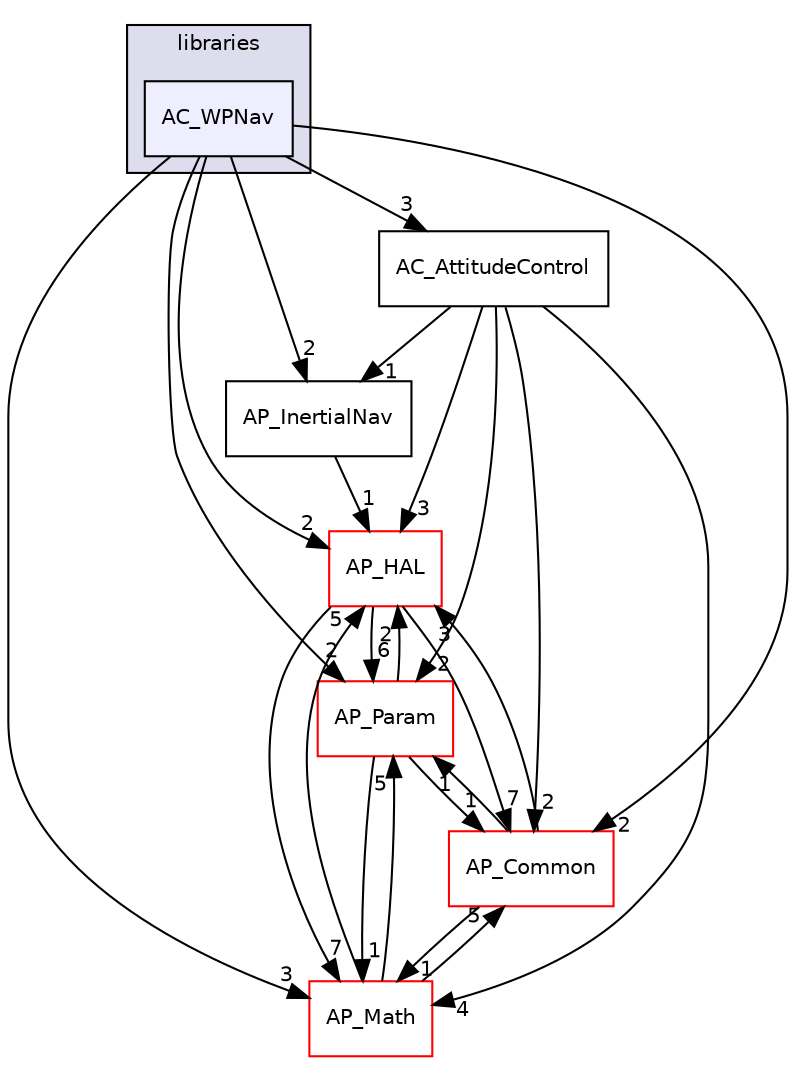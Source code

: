 digraph "libraries/AC_WPNav" {
  compound=true
  node [ fontsize="10", fontname="Helvetica"];
  edge [ labelfontsize="10", labelfontname="Helvetica"];
  subgraph clusterdir_bc0718b08fb2015b8e59c47b2805f60c {
    graph [ bgcolor="#ddddee", pencolor="black", label="libraries" fontname="Helvetica", fontsize="10", URL="dir_bc0718b08fb2015b8e59c47b2805f60c.html"]
  dir_5cde218765bee285f5f28a6d4508184e [shape=box, label="AC_WPNav", style="filled", fillcolor="#eeeeff", pencolor="black", URL="dir_5cde218765bee285f5f28a6d4508184e.html"];
  }
  dir_1cbc10423b2512b31103883361e0123b [shape=box label="AP_HAL" fillcolor="white" style="filled" color="red" URL="dir_1cbc10423b2512b31103883361e0123b.html"];
  dir_e2bd83a63617af771129da87c3dea2f2 [shape=box label="AP_InertialNav" URL="dir_e2bd83a63617af771129da87c3dea2f2.html"];
  dir_200d929b8d5577e7f19dc05ce443c612 [shape=box label="AP_Param" fillcolor="white" style="filled" color="red" URL="dir_200d929b8d5577e7f19dc05ce443c612.html"];
  dir_c50d09644f1928d7bdd0d8bb236183c6 [shape=box label="AC_AttitudeControl" URL="dir_c50d09644f1928d7bdd0d8bb236183c6.html"];
  dir_93fb9127672489656ce87df72f6e986d [shape=box label="AP_Math" fillcolor="white" style="filled" color="red" URL="dir_93fb9127672489656ce87df72f6e986d.html"];
  dir_df3f4256615fd4197927a84a019a8bd8 [shape=box label="AP_Common" fillcolor="white" style="filled" color="red" URL="dir_df3f4256615fd4197927a84a019a8bd8.html"];
  dir_1cbc10423b2512b31103883361e0123b->dir_200d929b8d5577e7f19dc05ce443c612 [headlabel="6", labeldistance=1.5 headhref="dir_000044_000144.html"];
  dir_1cbc10423b2512b31103883361e0123b->dir_93fb9127672489656ce87df72f6e986d [headlabel="7", labeldistance=1.5 headhref="dir_000044_000111.html"];
  dir_1cbc10423b2512b31103883361e0123b->dir_df3f4256615fd4197927a84a019a8bd8 [headlabel="7", labeldistance=1.5 headhref="dir_000044_000028.html"];
  dir_e2bd83a63617af771129da87c3dea2f2->dir_1cbc10423b2512b31103883361e0123b [headlabel="1", labeldistance=1.5 headhref="dir_000102_000044.html"];
  dir_200d929b8d5577e7f19dc05ce443c612->dir_1cbc10423b2512b31103883361e0123b [headlabel="2", labeldistance=1.5 headhref="dir_000144_000044.html"];
  dir_200d929b8d5577e7f19dc05ce443c612->dir_93fb9127672489656ce87df72f6e986d [headlabel="1", labeldistance=1.5 headhref="dir_000144_000111.html"];
  dir_200d929b8d5577e7f19dc05ce443c612->dir_df3f4256615fd4197927a84a019a8bd8 [headlabel="1", labeldistance=1.5 headhref="dir_000144_000028.html"];
  dir_5cde218765bee285f5f28a6d4508184e->dir_1cbc10423b2512b31103883361e0123b [headlabel="2", labeldistance=1.5 headhref="dir_000007_000044.html"];
  dir_5cde218765bee285f5f28a6d4508184e->dir_e2bd83a63617af771129da87c3dea2f2 [headlabel="2", labeldistance=1.5 headhref="dir_000007_000102.html"];
  dir_5cde218765bee285f5f28a6d4508184e->dir_200d929b8d5577e7f19dc05ce443c612 [headlabel="2", labeldistance=1.5 headhref="dir_000007_000144.html"];
  dir_5cde218765bee285f5f28a6d4508184e->dir_c50d09644f1928d7bdd0d8bb236183c6 [headlabel="3", labeldistance=1.5 headhref="dir_000007_000001.html"];
  dir_5cde218765bee285f5f28a6d4508184e->dir_93fb9127672489656ce87df72f6e986d [headlabel="3", labeldistance=1.5 headhref="dir_000007_000111.html"];
  dir_5cde218765bee285f5f28a6d4508184e->dir_df3f4256615fd4197927a84a019a8bd8 [headlabel="2", labeldistance=1.5 headhref="dir_000007_000028.html"];
  dir_c50d09644f1928d7bdd0d8bb236183c6->dir_1cbc10423b2512b31103883361e0123b [headlabel="3", labeldistance=1.5 headhref="dir_000001_000044.html"];
  dir_c50d09644f1928d7bdd0d8bb236183c6->dir_e2bd83a63617af771129da87c3dea2f2 [headlabel="1", labeldistance=1.5 headhref="dir_000001_000102.html"];
  dir_c50d09644f1928d7bdd0d8bb236183c6->dir_200d929b8d5577e7f19dc05ce443c612 [headlabel="2", labeldistance=1.5 headhref="dir_000001_000144.html"];
  dir_c50d09644f1928d7bdd0d8bb236183c6->dir_93fb9127672489656ce87df72f6e986d [headlabel="4", labeldistance=1.5 headhref="dir_000001_000111.html"];
  dir_c50d09644f1928d7bdd0d8bb236183c6->dir_df3f4256615fd4197927a84a019a8bd8 [headlabel="2", labeldistance=1.5 headhref="dir_000001_000028.html"];
  dir_93fb9127672489656ce87df72f6e986d->dir_1cbc10423b2512b31103883361e0123b [headlabel="5", labeldistance=1.5 headhref="dir_000111_000044.html"];
  dir_93fb9127672489656ce87df72f6e986d->dir_200d929b8d5577e7f19dc05ce443c612 [headlabel="5", labeldistance=1.5 headhref="dir_000111_000144.html"];
  dir_93fb9127672489656ce87df72f6e986d->dir_df3f4256615fd4197927a84a019a8bd8 [headlabel="5", labeldistance=1.5 headhref="dir_000111_000028.html"];
  dir_df3f4256615fd4197927a84a019a8bd8->dir_1cbc10423b2512b31103883361e0123b [headlabel="3", labeldistance=1.5 headhref="dir_000028_000044.html"];
  dir_df3f4256615fd4197927a84a019a8bd8->dir_200d929b8d5577e7f19dc05ce443c612 [headlabel="1", labeldistance=1.5 headhref="dir_000028_000144.html"];
  dir_df3f4256615fd4197927a84a019a8bd8->dir_93fb9127672489656ce87df72f6e986d [headlabel="1", labeldistance=1.5 headhref="dir_000028_000111.html"];
}
